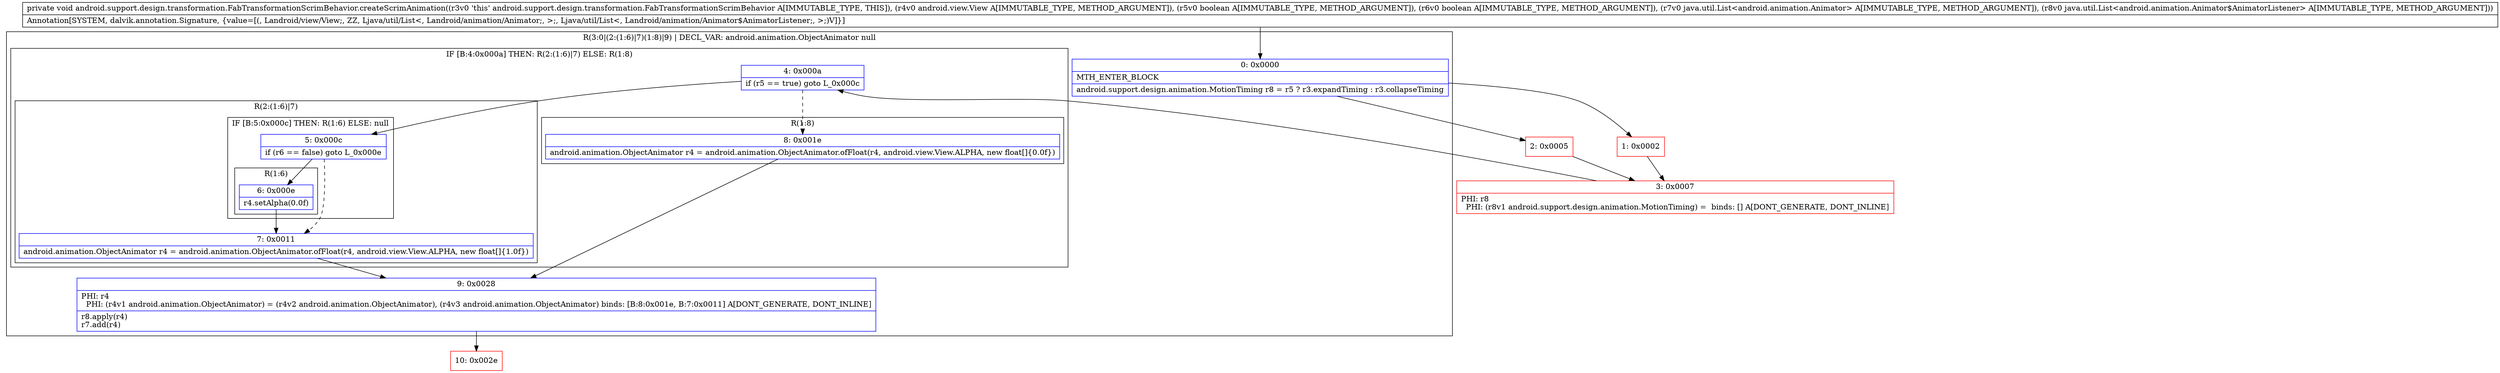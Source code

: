digraph "CFG forandroid.support.design.transformation.FabTransformationScrimBehavior.createScrimAnimation(Landroid\/view\/View;ZZLjava\/util\/List;Ljava\/util\/List;)V" {
subgraph cluster_Region_1548056144 {
label = "R(3:0|(2:(1:6)|7)(1:8)|9) | DECL_VAR: android.animation.ObjectAnimator null\l";
node [shape=record,color=blue];
Node_0 [shape=record,label="{0\:\ 0x0000|MTH_ENTER_BLOCK\l|android.support.design.animation.MotionTiming r8 = r5 ? r3.expandTiming : r3.collapseTiming\l}"];
subgraph cluster_IfRegion_1174501665 {
label = "IF [B:4:0x000a] THEN: R(2:(1:6)|7) ELSE: R(1:8)";
node [shape=record,color=blue];
Node_4 [shape=record,label="{4\:\ 0x000a|if (r5 == true) goto L_0x000c\l}"];
subgraph cluster_Region_2064565212 {
label = "R(2:(1:6)|7)";
node [shape=record,color=blue];
subgraph cluster_IfRegion_1457850992 {
label = "IF [B:5:0x000c] THEN: R(1:6) ELSE: null";
node [shape=record,color=blue];
Node_5 [shape=record,label="{5\:\ 0x000c|if (r6 == false) goto L_0x000e\l}"];
subgraph cluster_Region_345417557 {
label = "R(1:6)";
node [shape=record,color=blue];
Node_6 [shape=record,label="{6\:\ 0x000e|r4.setAlpha(0.0f)\l}"];
}
}
Node_7 [shape=record,label="{7\:\ 0x0011|android.animation.ObjectAnimator r4 = android.animation.ObjectAnimator.ofFloat(r4, android.view.View.ALPHA, new float[]\{1.0f\})\l}"];
}
subgraph cluster_Region_1730190111 {
label = "R(1:8)";
node [shape=record,color=blue];
Node_8 [shape=record,label="{8\:\ 0x001e|android.animation.ObjectAnimator r4 = android.animation.ObjectAnimator.ofFloat(r4, android.view.View.ALPHA, new float[]\{0.0f\})\l}"];
}
}
Node_9 [shape=record,label="{9\:\ 0x0028|PHI: r4 \l  PHI: (r4v1 android.animation.ObjectAnimator) = (r4v2 android.animation.ObjectAnimator), (r4v3 android.animation.ObjectAnimator) binds: [B:8:0x001e, B:7:0x0011] A[DONT_GENERATE, DONT_INLINE]\l|r8.apply(r4)\lr7.add(r4)\l}"];
}
Node_1 [shape=record,color=red,label="{1\:\ 0x0002}"];
Node_2 [shape=record,color=red,label="{2\:\ 0x0005}"];
Node_3 [shape=record,color=red,label="{3\:\ 0x0007|PHI: r8 \l  PHI: (r8v1 android.support.design.animation.MotionTiming) =  binds: [] A[DONT_GENERATE, DONT_INLINE]\l}"];
Node_10 [shape=record,color=red,label="{10\:\ 0x002e}"];
MethodNode[shape=record,label="{private void android.support.design.transformation.FabTransformationScrimBehavior.createScrimAnimation((r3v0 'this' android.support.design.transformation.FabTransformationScrimBehavior A[IMMUTABLE_TYPE, THIS]), (r4v0 android.view.View A[IMMUTABLE_TYPE, METHOD_ARGUMENT]), (r5v0 boolean A[IMMUTABLE_TYPE, METHOD_ARGUMENT]), (r6v0 boolean A[IMMUTABLE_TYPE, METHOD_ARGUMENT]), (r7v0 java.util.List\<android.animation.Animator\> A[IMMUTABLE_TYPE, METHOD_ARGUMENT]), (r8v0 java.util.List\<android.animation.Animator$AnimatorListener\> A[IMMUTABLE_TYPE, METHOD_ARGUMENT]))  | Annotation[SYSTEM, dalvik.annotation.Signature, \{value=[(, Landroid\/view\/View;, ZZ, Ljava\/util\/List\<, Landroid\/animation\/Animator;, \>;, Ljava\/util\/List\<, Landroid\/animation\/Animator$AnimatorListener;, \>;)V]\}]\l}"];
MethodNode -> Node_0;
Node_0 -> Node_1;
Node_0 -> Node_2;
Node_4 -> Node_5;
Node_4 -> Node_8[style=dashed];
Node_5 -> Node_6;
Node_5 -> Node_7[style=dashed];
Node_6 -> Node_7;
Node_7 -> Node_9;
Node_8 -> Node_9;
Node_9 -> Node_10;
Node_1 -> Node_3;
Node_2 -> Node_3;
Node_3 -> Node_4;
}


